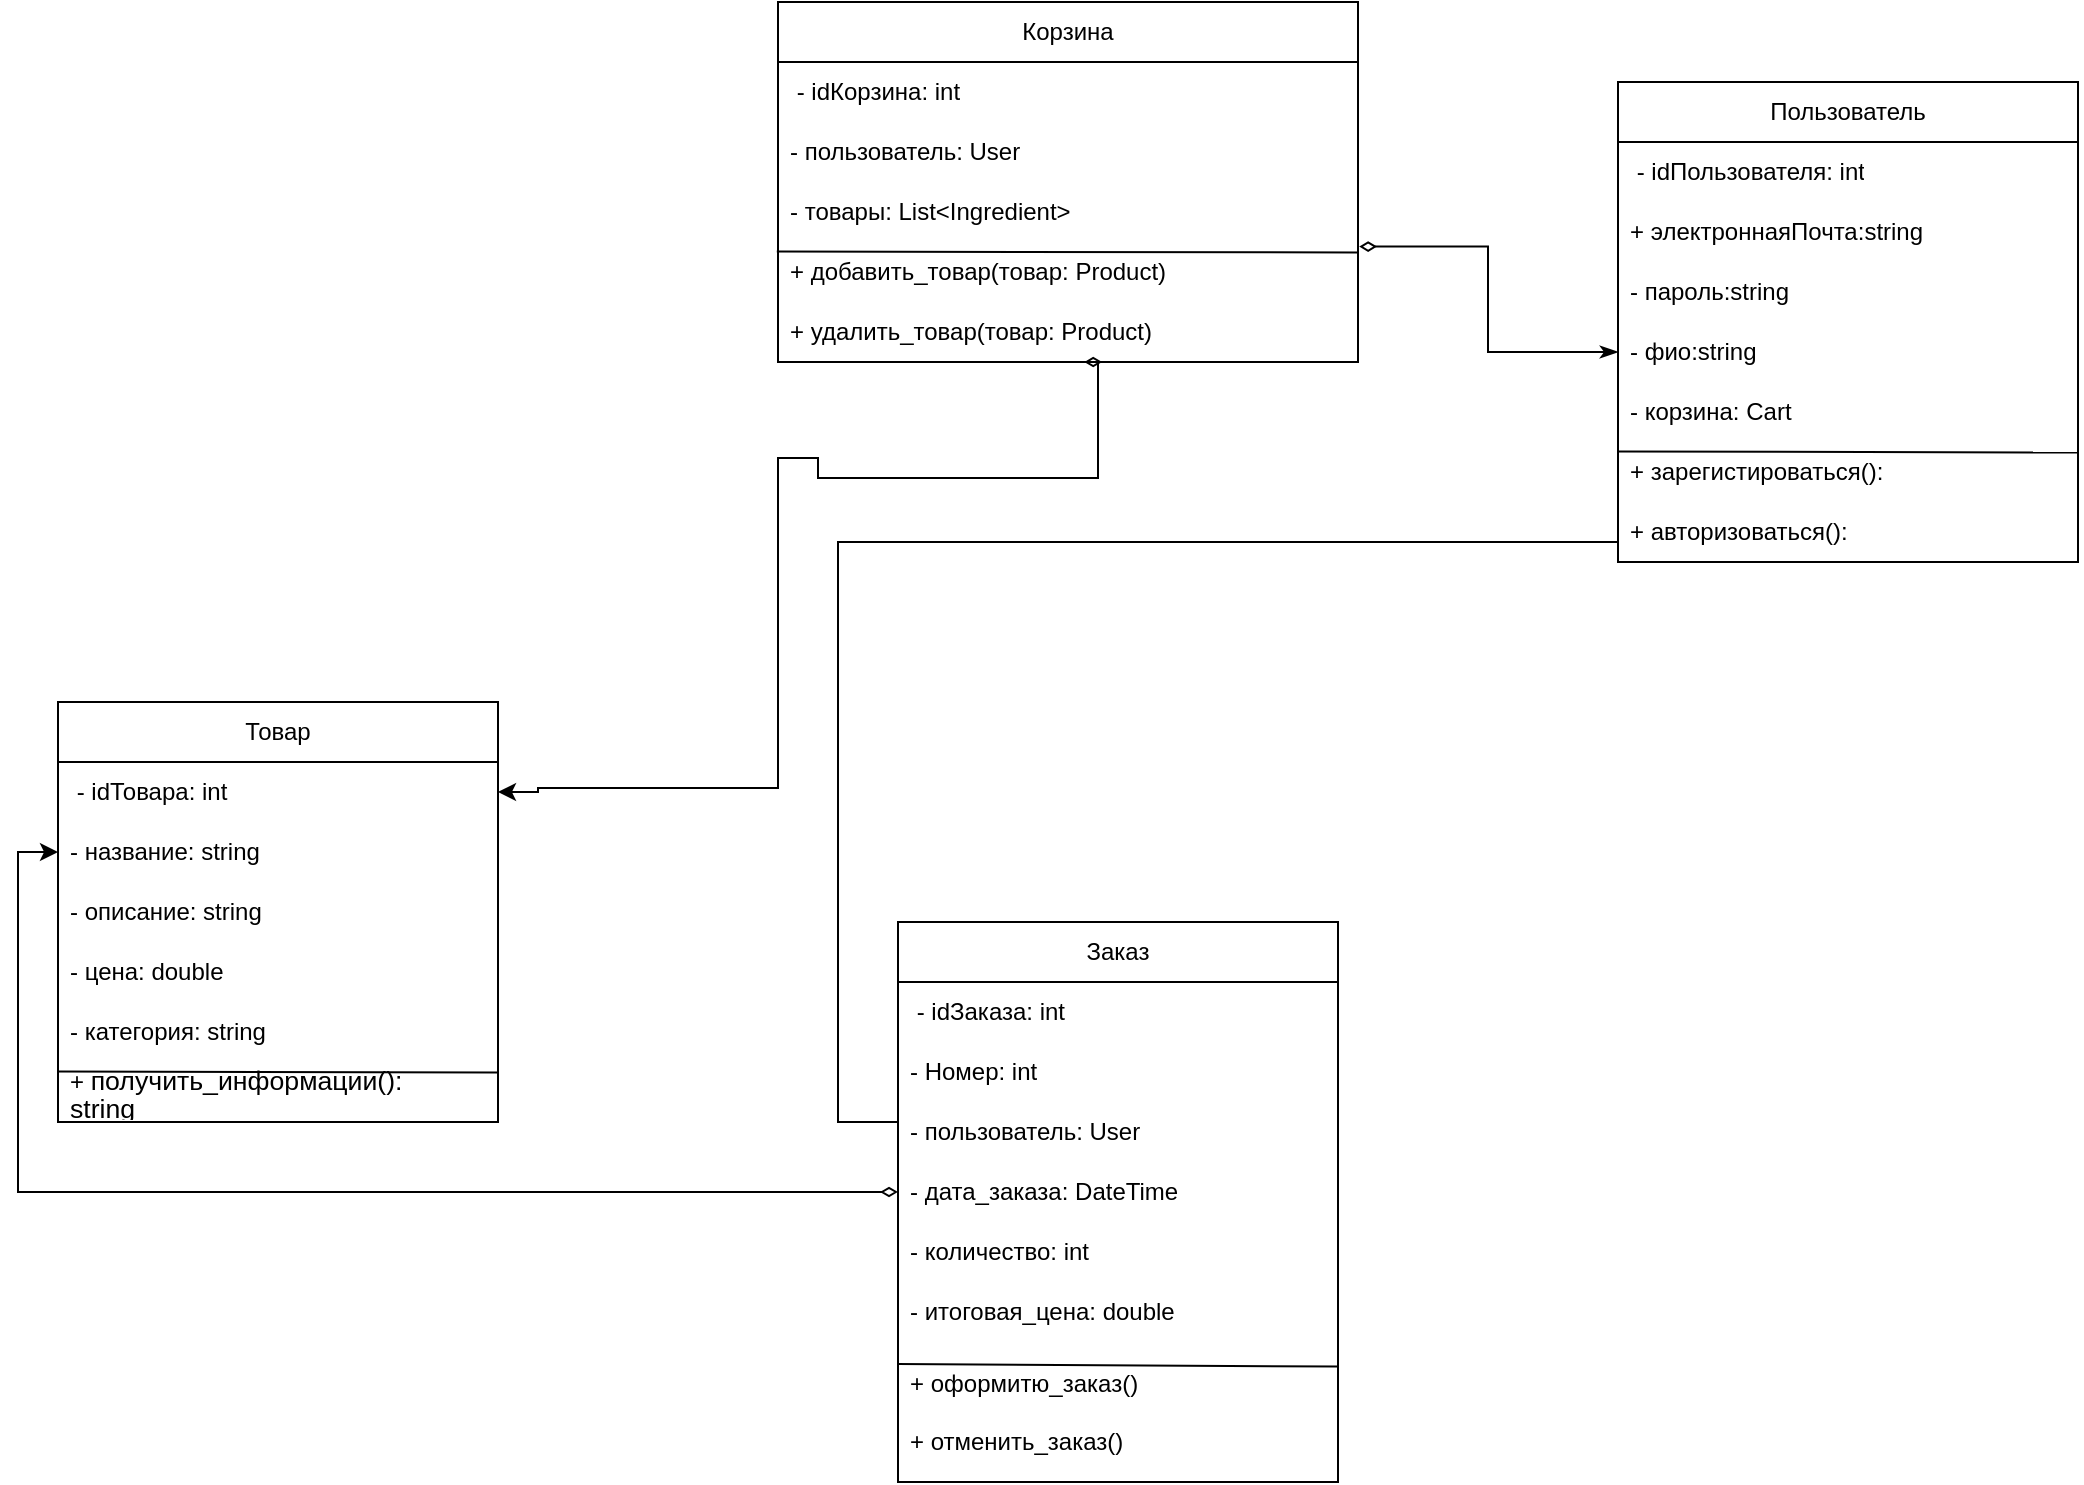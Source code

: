 <mxfile version="26.2.4">
  <diagram name="Страница — 1" id="dn7vriTmtb5xKxBTjmMW">
    <mxGraphModel dx="1303" dy="270" grid="1" gridSize="10" guides="1" tooltips="1" connect="1" arrows="1" fold="1" page="1" pageScale="1" pageWidth="827" pageHeight="1169" math="0" shadow="0">
      <root>
        <mxCell id="0" />
        <mxCell id="1" parent="0" />
        <mxCell id="7Evp9S9Qv-0-ya-q8A1--1" value="Пользователь" style="swimlane;fontStyle=0;childLayout=stackLayout;horizontal=1;startSize=30;horizontalStack=0;resizeParent=1;resizeParentMax=0;resizeLast=0;collapsible=1;marginBottom=0;whiteSpace=wrap;html=1;" parent="1" vertex="1">
          <mxGeometry x="70" y="90" width="230" height="240" as="geometry" />
        </mxCell>
        <mxCell id="7Evp9S9Qv-0-ya-q8A1--2" value="&amp;nbsp;- idПользователя: int" style="text;strokeColor=none;fillColor=none;align=left;verticalAlign=middle;spacingLeft=4;spacingRight=4;overflow=hidden;points=[[0,0.5],[1,0.5]];portConstraint=eastwest;rotatable=0;whiteSpace=wrap;html=1;" parent="7Evp9S9Qv-0-ya-q8A1--1" vertex="1">
          <mxGeometry y="30" width="230" height="30" as="geometry" />
        </mxCell>
        <mxCell id="7Evp9S9Qv-0-ya-q8A1--3" value="+ электроннаяПочта:string" style="text;strokeColor=none;fillColor=none;align=left;verticalAlign=middle;spacingLeft=4;spacingRight=4;overflow=hidden;points=[[0,0.5],[1,0.5]];portConstraint=eastwest;rotatable=0;whiteSpace=wrap;html=1;" parent="7Evp9S9Qv-0-ya-q8A1--1" vertex="1">
          <mxGeometry y="60" width="230" height="30" as="geometry" />
        </mxCell>
        <mxCell id="7Evp9S9Qv-0-ya-q8A1--4" value="- пароль:string" style="text;strokeColor=none;fillColor=none;align=left;verticalAlign=middle;spacingLeft=4;spacingRight=4;overflow=hidden;points=[[0,0.5],[1,0.5]];portConstraint=eastwest;rotatable=0;whiteSpace=wrap;html=1;" parent="7Evp9S9Qv-0-ya-q8A1--1" vertex="1">
          <mxGeometry y="90" width="230" height="30" as="geometry" />
        </mxCell>
        <mxCell id="7Evp9S9Qv-0-ya-q8A1--15" value="- фио:string" style="text;strokeColor=none;fillColor=none;align=left;verticalAlign=middle;spacingLeft=4;spacingRight=4;overflow=hidden;points=[[0,0.5],[1,0.5]];portConstraint=eastwest;rotatable=0;whiteSpace=wrap;html=1;" parent="7Evp9S9Qv-0-ya-q8A1--1" vertex="1">
          <mxGeometry y="120" width="230" height="30" as="geometry" />
        </mxCell>
        <mxCell id="7Evp9S9Qv-0-ya-q8A1--16" value="- корзина: Cart&amp;nbsp;&amp;nbsp;" style="text;strokeColor=none;fillColor=none;align=left;verticalAlign=middle;spacingLeft=4;spacingRight=4;overflow=hidden;points=[[0,0.5],[1,0.5]];portConstraint=eastwest;rotatable=0;whiteSpace=wrap;html=1;" parent="7Evp9S9Qv-0-ya-q8A1--1" vertex="1">
          <mxGeometry y="150" width="230" height="30" as="geometry" />
        </mxCell>
        <mxCell id="7Evp9S9Qv-0-ya-q8A1--6" value="+ зарегистироваться():" style="text;strokeColor=none;fillColor=none;align=left;verticalAlign=middle;spacingLeft=4;spacingRight=4;overflow=hidden;points=[[0,0.5],[1,0.5]];portConstraint=eastwest;rotatable=0;whiteSpace=wrap;html=1;" parent="7Evp9S9Qv-0-ya-q8A1--1" vertex="1">
          <mxGeometry y="180" width="230" height="30" as="geometry" />
        </mxCell>
        <mxCell id="7Evp9S9Qv-0-ya-q8A1--5" value="+ авторизоваться():" style="text;strokeColor=none;fillColor=none;align=left;verticalAlign=middle;spacingLeft=4;spacingRight=4;overflow=hidden;points=[[0,0.5],[1,0.5]];portConstraint=eastwest;rotatable=0;whiteSpace=wrap;html=1;" parent="7Evp9S9Qv-0-ya-q8A1--1" vertex="1">
          <mxGeometry y="210" width="230" height="30" as="geometry" />
        </mxCell>
        <mxCell id="7Evp9S9Qv-0-ya-q8A1--7" value="" style="endArrow=none;html=1;rounded=0;entryX=1.001;entryY=0.175;entryDx=0;entryDy=0;entryPerimeter=0;exitX=-0.002;exitY=0.158;exitDx=0;exitDy=0;exitPerimeter=0;" parent="7Evp9S9Qv-0-ya-q8A1--1" source="7Evp9S9Qv-0-ya-q8A1--6" target="7Evp9S9Qv-0-ya-q8A1--6" edge="1">
          <mxGeometry width="50" height="50" relative="1" as="geometry">
            <mxPoint x="40" y="300" as="sourcePoint" />
            <mxPoint x="90" y="250" as="targetPoint" />
          </mxGeometry>
        </mxCell>
        <mxCell id="7Evp9S9Qv-0-ya-q8A1--8" value="Заказ" style="swimlane;fontStyle=0;childLayout=stackLayout;horizontal=1;startSize=30;horizontalStack=0;resizeParent=1;resizeParentMax=0;resizeLast=0;collapsible=1;marginBottom=0;whiteSpace=wrap;html=1;" parent="1" vertex="1">
          <mxGeometry x="-290" y="510" width="220" height="280" as="geometry" />
        </mxCell>
        <mxCell id="7Evp9S9Qv-0-ya-q8A1--9" value="&amp;nbsp;- idЗаказа: int" style="text;strokeColor=none;fillColor=none;align=left;verticalAlign=middle;spacingLeft=4;spacingRight=4;overflow=hidden;points=[[0,0.5],[1,0.5]];portConstraint=eastwest;rotatable=0;whiteSpace=wrap;html=1;" parent="7Evp9S9Qv-0-ya-q8A1--8" vertex="1">
          <mxGeometry y="30" width="220" height="30" as="geometry" />
        </mxCell>
        <mxCell id="7Evp9S9Qv-0-ya-q8A1--10" value="- Номер: int&amp;nbsp;&amp;nbsp;" style="text;strokeColor=none;fillColor=none;align=left;verticalAlign=middle;spacingLeft=4;spacingRight=4;overflow=hidden;points=[[0,0.5],[1,0.5]];portConstraint=eastwest;rotatable=0;whiteSpace=wrap;html=1;" parent="7Evp9S9Qv-0-ya-q8A1--8" vertex="1">
          <mxGeometry y="60" width="220" height="30" as="geometry" />
        </mxCell>
        <mxCell id="7Evp9S9Qv-0-ya-q8A1--11" value="- пользователь: User&amp;nbsp;&amp;nbsp;" style="text;strokeColor=none;fillColor=none;align=left;verticalAlign=middle;spacingLeft=4;spacingRight=4;overflow=hidden;points=[[0,0.5],[1,0.5]];portConstraint=eastwest;rotatable=0;whiteSpace=wrap;html=1;" parent="7Evp9S9Qv-0-ya-q8A1--8" vertex="1">
          <mxGeometry y="90" width="220" height="30" as="geometry" />
        </mxCell>
        <mxCell id="7Evp9S9Qv-0-ya-q8A1--17" value="- дата_заказа: DateTime" style="text;strokeColor=none;fillColor=none;align=left;verticalAlign=middle;spacingLeft=4;spacingRight=4;overflow=hidden;points=[[0,0.5],[1,0.5]];portConstraint=eastwest;rotatable=0;whiteSpace=wrap;html=1;" parent="7Evp9S9Qv-0-ya-q8A1--8" vertex="1">
          <mxGeometry y="120" width="220" height="30" as="geometry" />
        </mxCell>
        <mxCell id="7Evp9S9Qv-0-ya-q8A1--18" value="- количество: int" style="text;strokeColor=none;fillColor=none;align=left;verticalAlign=middle;spacingLeft=4;spacingRight=4;overflow=hidden;points=[[0,0.5],[1,0.5]];portConstraint=eastwest;rotatable=0;whiteSpace=wrap;html=1;" parent="7Evp9S9Qv-0-ya-q8A1--8" vertex="1">
          <mxGeometry y="150" width="220" height="30" as="geometry" />
        </mxCell>
        <mxCell id="7Evp9S9Qv-0-ya-q8A1--19" value="- итоговая_цена: double&amp;nbsp;" style="text;strokeColor=none;fillColor=none;align=left;verticalAlign=middle;spacingLeft=4;spacingRight=4;overflow=hidden;points=[[0,0.5],[1,0.5]];portConstraint=eastwest;rotatable=0;whiteSpace=wrap;html=1;" parent="7Evp9S9Qv-0-ya-q8A1--8" vertex="1">
          <mxGeometry y="180" width="220" height="30" as="geometry" />
        </mxCell>
        <mxCell id="7Evp9S9Qv-0-ya-q8A1--12" value="+ оформитю_заказ()&amp;nbsp;&amp;nbsp;&lt;div&gt;&lt;br&gt;+ отменить_заказ()&lt;/div&gt;" style="text;strokeColor=none;fillColor=none;align=left;verticalAlign=middle;spacingLeft=4;spacingRight=4;overflow=hidden;points=[[0,0.5],[1,0.5]];portConstraint=eastwest;rotatable=0;whiteSpace=wrap;html=1;" parent="7Evp9S9Qv-0-ya-q8A1--8" vertex="1">
          <mxGeometry y="210" width="220" height="70" as="geometry" />
        </mxCell>
        <mxCell id="7Evp9S9Qv-0-ya-q8A1--14" value="" style="endArrow=none;html=1;rounded=0;entryX=1.001;entryY=0.175;entryDx=0;entryDy=0;entryPerimeter=0;exitX=-0.002;exitY=0.158;exitDx=0;exitDy=0;exitPerimeter=0;" parent="7Evp9S9Qv-0-ya-q8A1--8" source="7Evp9S9Qv-0-ya-q8A1--12" target="7Evp9S9Qv-0-ya-q8A1--12" edge="1">
          <mxGeometry width="50" height="50" relative="1" as="geometry">
            <mxPoint x="40" y="300" as="sourcePoint" />
            <mxPoint x="90" y="250" as="targetPoint" />
          </mxGeometry>
        </mxCell>
        <mxCell id="7Evp9S9Qv-0-ya-q8A1--20" value="Товар" style="swimlane;fontStyle=0;childLayout=stackLayout;horizontal=1;startSize=30;horizontalStack=0;resizeParent=1;resizeParentMax=0;resizeLast=0;collapsible=1;marginBottom=0;whiteSpace=wrap;html=1;" parent="1" vertex="1">
          <mxGeometry x="-710" y="400" width="220" height="210" as="geometry" />
        </mxCell>
        <mxCell id="7Evp9S9Qv-0-ya-q8A1--21" value="&amp;nbsp;- idТовара: int" style="text;strokeColor=none;fillColor=none;align=left;verticalAlign=middle;spacingLeft=4;spacingRight=4;overflow=hidden;points=[[0,0.5],[1,0.5]];portConstraint=eastwest;rotatable=0;whiteSpace=wrap;html=1;" parent="7Evp9S9Qv-0-ya-q8A1--20" vertex="1">
          <mxGeometry y="30" width="220" height="30" as="geometry" />
        </mxCell>
        <mxCell id="7Evp9S9Qv-0-ya-q8A1--22" value="- название: string&amp;nbsp;&amp;nbsp;" style="text;strokeColor=none;fillColor=none;align=left;verticalAlign=middle;spacingLeft=4;spacingRight=4;overflow=hidden;points=[[0,0.5],[1,0.5]];portConstraint=eastwest;rotatable=0;whiteSpace=wrap;html=1;" parent="7Evp9S9Qv-0-ya-q8A1--20" vertex="1">
          <mxGeometry y="60" width="220" height="30" as="geometry" />
        </mxCell>
        <mxCell id="7Evp9S9Qv-0-ya-q8A1--23" value="- описание: string&amp;nbsp;&amp;nbsp;" style="text;strokeColor=none;fillColor=none;align=left;verticalAlign=middle;spacingLeft=4;spacingRight=4;overflow=hidden;points=[[0,0.5],[1,0.5]];portConstraint=eastwest;rotatable=0;whiteSpace=wrap;html=1;" parent="7Evp9S9Qv-0-ya-q8A1--20" vertex="1">
          <mxGeometry y="90" width="220" height="30" as="geometry" />
        </mxCell>
        <mxCell id="Hqej35yV7X0qkeay6qyX-2" value="- цена: double&amp;nbsp;&amp;nbsp;" style="text;strokeColor=none;fillColor=none;align=left;verticalAlign=middle;spacingLeft=4;spacingRight=4;overflow=hidden;points=[[0,0.5],[1,0.5]];portConstraint=eastwest;rotatable=0;whiteSpace=wrap;html=1;" vertex="1" parent="7Evp9S9Qv-0-ya-q8A1--20">
          <mxGeometry y="120" width="220" height="30" as="geometry" />
        </mxCell>
        <mxCell id="Hqej35yV7X0qkeay6qyX-1" value="- категория: string&amp;nbsp;&amp;nbsp;" style="text;strokeColor=none;fillColor=none;align=left;verticalAlign=middle;spacingLeft=4;spacingRight=4;overflow=hidden;points=[[0,0.5],[1,0.5]];portConstraint=eastwest;rotatable=0;whiteSpace=wrap;html=1;" vertex="1" parent="7Evp9S9Qv-0-ya-q8A1--20">
          <mxGeometry y="150" width="220" height="30" as="geometry" />
        </mxCell>
        <mxCell id="7Evp9S9Qv-0-ya-q8A1--27" value="+&amp;nbsp;&lt;span style=&quot;font-size:10.0pt;line-height:107%;&lt;br/&gt;font-family:&amp;quot;Courier New&amp;quot;;mso-fareast-font-family:&amp;quot;Times New Roman&amp;quot;;mso-ansi-language:&lt;br/&gt;RU;mso-fareast-language:#1000;mso-bidi-language:AR-SA&quot;&gt;получить_информации():&lt;br/&gt;string&amp;nbsp;&amp;nbsp;&lt;/span&gt;" style="text;strokeColor=none;fillColor=none;align=left;verticalAlign=middle;spacingLeft=4;spacingRight=4;overflow=hidden;points=[[0,0.5],[1,0.5]];portConstraint=eastwest;rotatable=0;whiteSpace=wrap;html=1;" parent="7Evp9S9Qv-0-ya-q8A1--20" vertex="1">
          <mxGeometry y="180" width="220" height="30" as="geometry" />
        </mxCell>
        <mxCell id="7Evp9S9Qv-0-ya-q8A1--28" value="" style="endArrow=none;html=1;rounded=0;entryX=1.001;entryY=0.175;entryDx=0;entryDy=0;entryPerimeter=0;exitX=-0.002;exitY=0.158;exitDx=0;exitDy=0;exitPerimeter=0;" parent="7Evp9S9Qv-0-ya-q8A1--20" source="7Evp9S9Qv-0-ya-q8A1--27" target="7Evp9S9Qv-0-ya-q8A1--27" edge="1">
          <mxGeometry width="50" height="50" relative="1" as="geometry">
            <mxPoint x="40" y="300" as="sourcePoint" />
            <mxPoint x="90" y="250" as="targetPoint" />
          </mxGeometry>
        </mxCell>
        <mxCell id="7Evp9S9Qv-0-ya-q8A1--29" value="Корзина" style="swimlane;fontStyle=0;childLayout=stackLayout;horizontal=1;startSize=30;horizontalStack=0;resizeParent=1;resizeParentMax=0;resizeLast=0;collapsible=1;marginBottom=0;whiteSpace=wrap;html=1;" parent="1" vertex="1">
          <mxGeometry x="-350" y="50" width="290" height="180" as="geometry" />
        </mxCell>
        <mxCell id="7Evp9S9Qv-0-ya-q8A1--30" value="&amp;nbsp;- idКорзина: int" style="text;strokeColor=none;fillColor=none;align=left;verticalAlign=middle;spacingLeft=4;spacingRight=4;overflow=hidden;points=[[0,0.5],[1,0.5]];portConstraint=eastwest;rotatable=0;whiteSpace=wrap;html=1;" parent="7Evp9S9Qv-0-ya-q8A1--29" vertex="1">
          <mxGeometry y="30" width="290" height="30" as="geometry" />
        </mxCell>
        <mxCell id="7Evp9S9Qv-0-ya-q8A1--31" value="- пользователь: User&amp;nbsp;&amp;nbsp;" style="text;strokeColor=none;fillColor=none;align=left;verticalAlign=middle;spacingLeft=4;spacingRight=4;overflow=hidden;points=[[0,0.5],[1,0.5]];portConstraint=eastwest;rotatable=0;whiteSpace=wrap;html=1;" parent="7Evp9S9Qv-0-ya-q8A1--29" vertex="1">
          <mxGeometry y="60" width="290" height="30" as="geometry" />
        </mxCell>
        <mxCell id="7Evp9S9Qv-0-ya-q8A1--32" value="- товары: List&amp;lt;Ingredient&amp;gt;&amp;nbsp;" style="text;strokeColor=none;fillColor=none;align=left;verticalAlign=middle;spacingLeft=4;spacingRight=4;overflow=hidden;points=[[0,0.5],[1,0.5]];portConstraint=eastwest;rotatable=0;whiteSpace=wrap;html=1;" parent="7Evp9S9Qv-0-ya-q8A1--29" vertex="1">
          <mxGeometry y="90" width="290" height="30" as="geometry" />
        </mxCell>
        <mxCell id="7Evp9S9Qv-0-ya-q8A1--33" value="+ добавить_товар(товар: Product)&amp;nbsp;&amp;nbsp;" style="text;strokeColor=none;fillColor=none;align=left;verticalAlign=middle;spacingLeft=4;spacingRight=4;overflow=hidden;points=[[0,0.5],[1,0.5]];portConstraint=eastwest;rotatable=0;whiteSpace=wrap;html=1;" parent="7Evp9S9Qv-0-ya-q8A1--29" vertex="1">
          <mxGeometry y="120" width="290" height="30" as="geometry" />
        </mxCell>
        <mxCell id="7Evp9S9Qv-0-ya-q8A1--34" value="" style="endArrow=none;html=1;rounded=0;entryX=1.001;entryY=0.175;entryDx=0;entryDy=0;entryPerimeter=0;exitX=-0.002;exitY=0.158;exitDx=0;exitDy=0;exitPerimeter=0;" parent="7Evp9S9Qv-0-ya-q8A1--29" source="7Evp9S9Qv-0-ya-q8A1--33" target="7Evp9S9Qv-0-ya-q8A1--33" edge="1">
          <mxGeometry width="50" height="50" relative="1" as="geometry">
            <mxPoint x="40" y="300" as="sourcePoint" />
            <mxPoint x="90" y="250" as="targetPoint" />
          </mxGeometry>
        </mxCell>
        <mxCell id="7Evp9S9Qv-0-ya-q8A1--35" value="+ удалить_товар(товар: Product)&amp;nbsp;&amp;nbsp;" style="text;strokeColor=none;fillColor=none;align=left;verticalAlign=middle;spacingLeft=4;spacingRight=4;overflow=hidden;points=[[0,0.5],[1,0.5]];portConstraint=eastwest;rotatable=0;whiteSpace=wrap;html=1;" parent="7Evp9S9Qv-0-ya-q8A1--29" vertex="1">
          <mxGeometry y="150" width="290" height="30" as="geometry" />
        </mxCell>
        <mxCell id="7Evp9S9Qv-0-ya-q8A1--47" style="edgeStyle=orthogonalEdgeStyle;rounded=0;orthogonalLoop=1;jettySize=auto;html=1;endArrow=diamondThin;endFill=0;startArrow=classicThin;startFill=1;entryX=1.002;entryY=0.077;entryDx=0;entryDy=0;entryPerimeter=0;" parent="1" source="7Evp9S9Qv-0-ya-q8A1--15" target="7Evp9S9Qv-0-ya-q8A1--33" edge="1">
          <mxGeometry relative="1" as="geometry">
            <mxPoint x="-40" y="170" as="targetPoint" />
          </mxGeometry>
        </mxCell>
        <mxCell id="7Evp9S9Qv-0-ya-q8A1--50" style="edgeStyle=orthogonalEdgeStyle;rounded=0;orthogonalLoop=1;jettySize=auto;html=1;exitX=0;exitY=0.5;exitDx=0;exitDy=0;endArrow=none;endFill=0;" parent="1" source="7Evp9S9Qv-0-ya-q8A1--6" target="7Evp9S9Qv-0-ya-q8A1--11" edge="1">
          <mxGeometry relative="1" as="geometry">
            <Array as="points">
              <mxPoint x="70" y="320" />
              <mxPoint x="-320" y="320" />
              <mxPoint x="-320" y="610" />
            </Array>
          </mxGeometry>
        </mxCell>
        <mxCell id="7Evp9S9Qv-0-ya-q8A1--53" style="edgeStyle=orthogonalEdgeStyle;rounded=0;orthogonalLoop=1;jettySize=auto;html=1;entryX=0;entryY=0.5;entryDx=0;entryDy=0;startArrow=diamondThin;startFill=0;" parent="1" source="7Evp9S9Qv-0-ya-q8A1--17" target="7Evp9S9Qv-0-ya-q8A1--22" edge="1">
          <mxGeometry relative="1" as="geometry" />
        </mxCell>
        <mxCell id="7Evp9S9Qv-0-ya-q8A1--56" style="edgeStyle=orthogonalEdgeStyle;rounded=0;orthogonalLoop=1;jettySize=auto;html=1;entryX=1;entryY=0.5;entryDx=0;entryDy=0;exitX=0.528;exitY=1.078;exitDx=0;exitDy=0;exitPerimeter=0;startArrow=diamondThin;startFill=0;" parent="1" target="7Evp9S9Qv-0-ya-q8A1--21" edge="1">
          <mxGeometry relative="1" as="geometry">
            <mxPoint x="-196.88" y="230.03" as="sourcePoint" />
            <mxPoint x="380" y="442.69" as="targetPoint" />
            <Array as="points">
              <mxPoint x="-190" y="230" />
              <mxPoint x="-190" y="288" />
              <mxPoint x="-330" y="288" />
              <mxPoint x="-330" y="278" />
              <mxPoint x="-350" y="278" />
              <mxPoint x="-350" y="443" />
              <mxPoint x="-470" y="443" />
              <mxPoint x="-470" y="445" />
            </Array>
          </mxGeometry>
        </mxCell>
      </root>
    </mxGraphModel>
  </diagram>
</mxfile>
